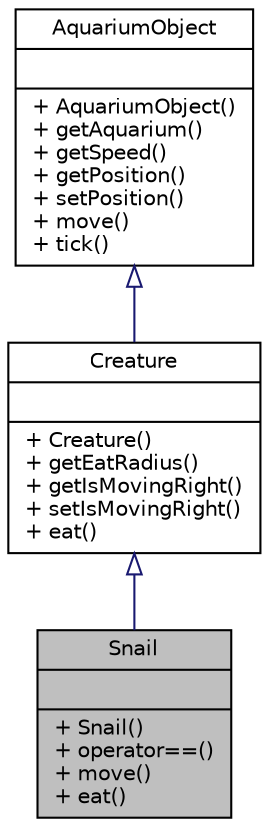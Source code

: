 digraph "Snail"
{
  edge [fontname="Helvetica",fontsize="10",labelfontname="Helvetica",labelfontsize="10"];
  node [fontname="Helvetica",fontsize="10",shape=record];
  Node3 [label="{Snail\n||+ Snail()\l+ operator==()\l+ move()\l+ eat()\l}",height=0.2,width=0.4,color="black", fillcolor="grey75", style="filled", fontcolor="black"];
  Node4 -> Node3 [dir="back",color="midnightblue",fontsize="10",style="solid",arrowtail="onormal"];
  Node4 [label="{Creature\n||+ Creature()\l+ getEatRadius()\l+ getIsMovingRight()\l+ setIsMovingRight()\l+ eat()\l}",height=0.2,width=0.4,color="black", fillcolor="white", style="filled",URL="$class_creature.html"];
  Node5 -> Node4 [dir="back",color="midnightblue",fontsize="10",style="solid",arrowtail="onormal"];
  Node5 [label="{AquariumObject\n||+ AquariumObject()\l+ getAquarium()\l+ getSpeed()\l+ getPosition()\l+ setPosition()\l+ move()\l+ tick()\l}",height=0.2,width=0.4,color="black", fillcolor="white", style="filled",URL="$class_aquarium_object.html"];
}
